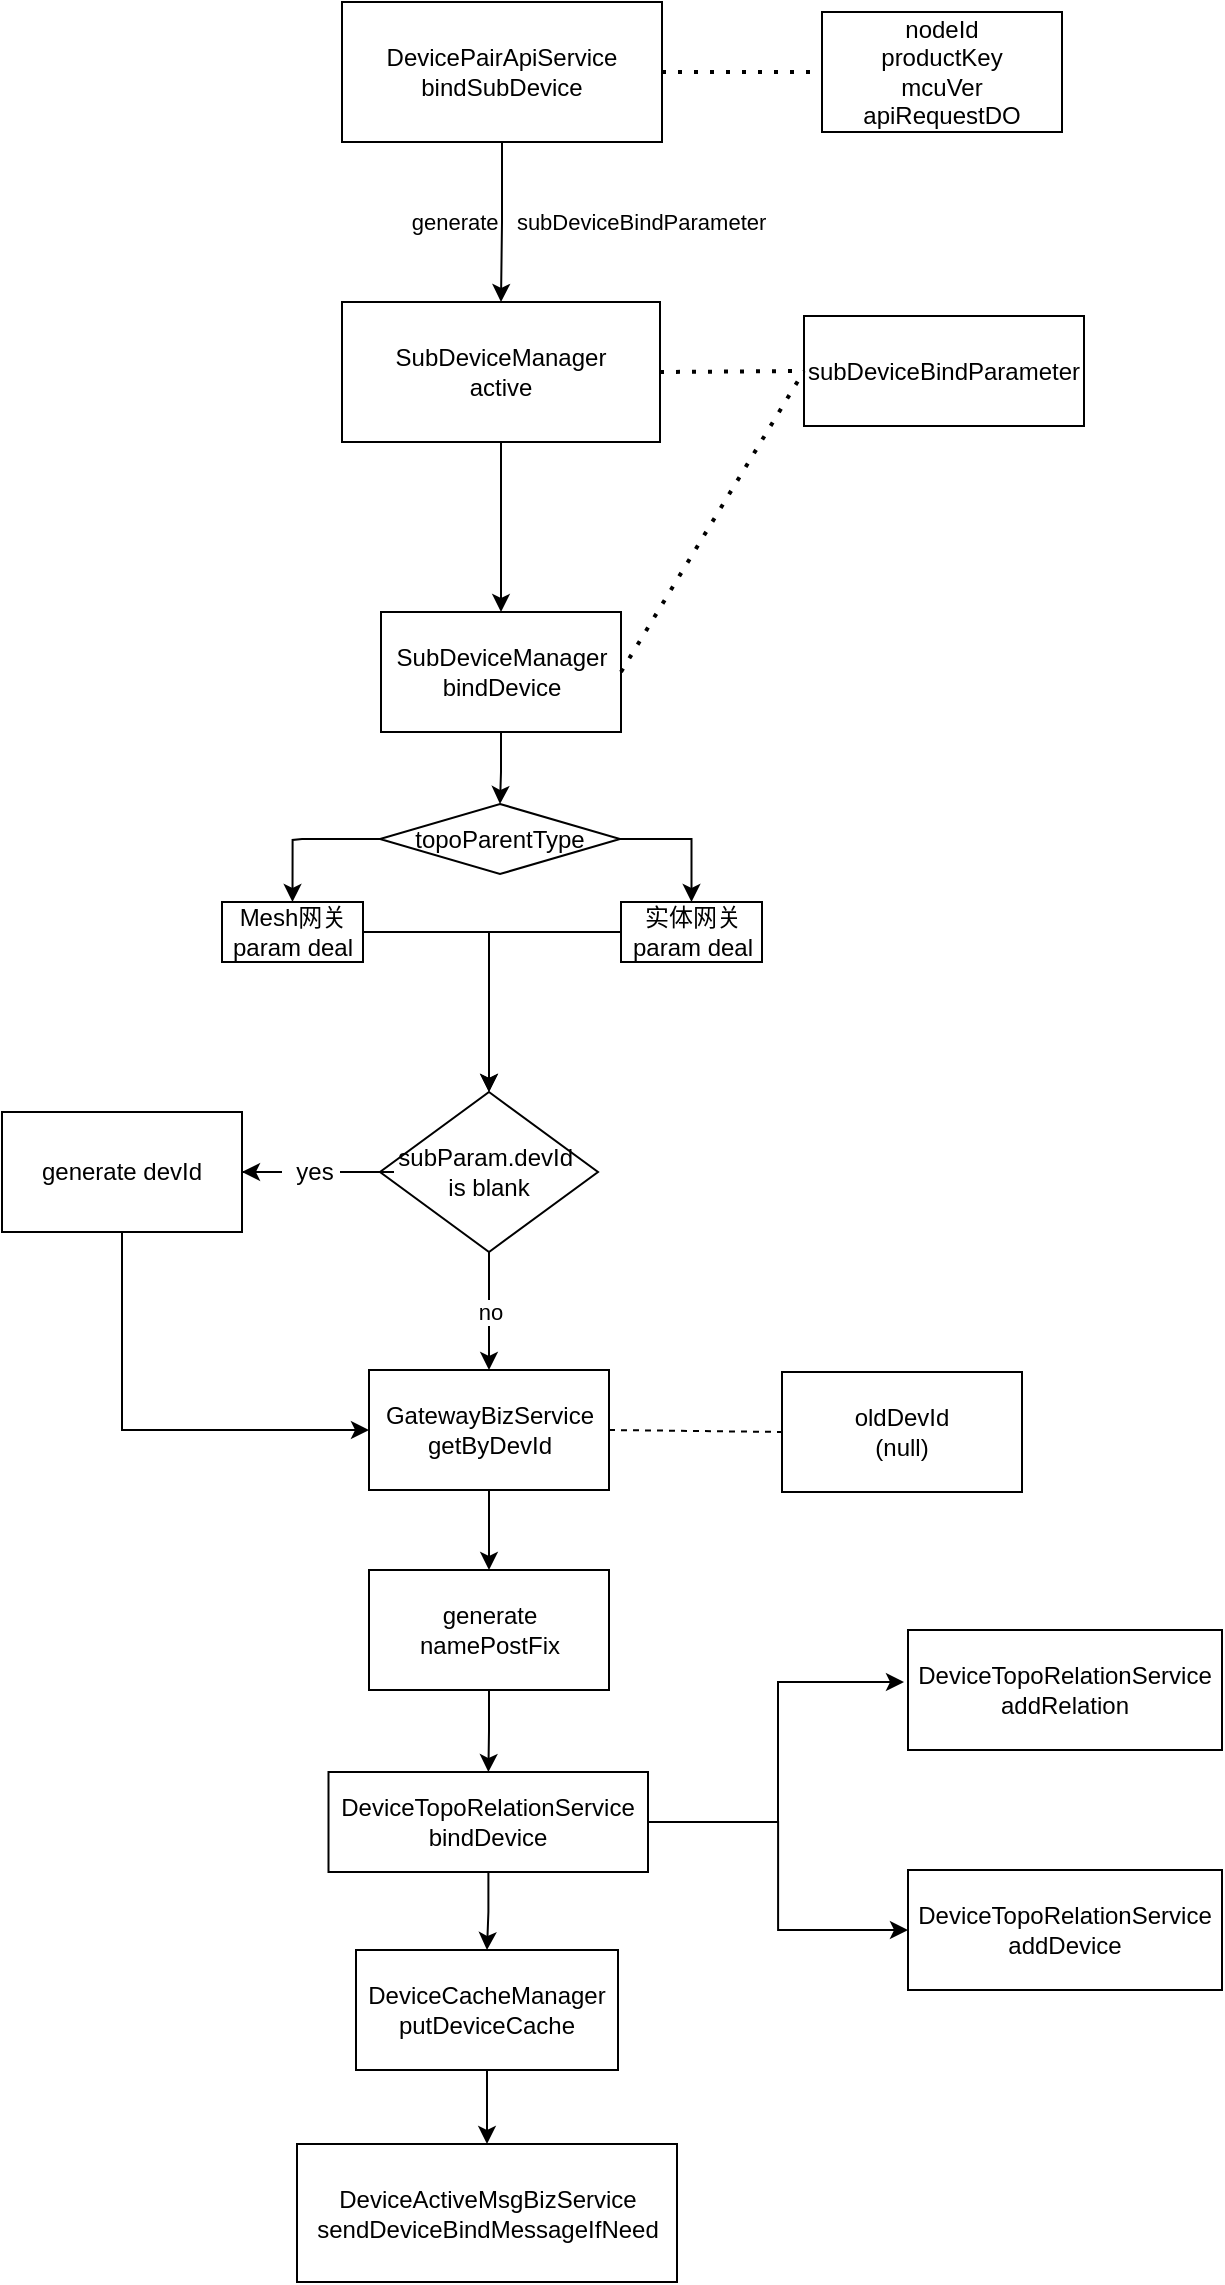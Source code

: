 <mxfile version="20.0.2" type="github">
  <diagram id="XIJ0rhotRvveLdVtdiNK" name="Page-1">
    <mxGraphModel dx="1240" dy="598" grid="1" gridSize="10" guides="1" tooltips="1" connect="1" arrows="1" fold="1" page="1" pageScale="1" pageWidth="827" pageHeight="1169" math="0" shadow="0">
      <root>
        <mxCell id="0" />
        <mxCell id="1" parent="0" />
        <mxCell id="Oniez7Si2dpmKcad5hq5-52" value="" style="edgeStyle=orthogonalEdgeStyle;rounded=0;orthogonalLoop=1;jettySize=auto;html=1;" edge="1" parent="1" source="Oniez7Si2dpmKcad5hq5-45" target="Oniez7Si2dpmKcad5hq5-46">
          <mxGeometry relative="1" as="geometry" />
        </mxCell>
        <mxCell id="Oniez7Si2dpmKcad5hq5-53" value="generate&amp;nbsp; &amp;nbsp;subDeviceBindParameter" style="edgeLabel;html=1;align=center;verticalAlign=middle;resizable=0;points=[];labelBackgroundColor=none;" vertex="1" connectable="0" parent="Oniez7Si2dpmKcad5hq5-52">
          <mxGeometry x="-0.106" y="4" relative="1" as="geometry">
            <mxPoint x="39" y="4" as="offset" />
          </mxGeometry>
        </mxCell>
        <mxCell id="Oniez7Si2dpmKcad5hq5-45" value="&lt;span style=&quot;&quot; data-slate-fragment=&quot;JTVCJTdCJTIydHlwZSUyMiUzQSUyMnBhcmFncmFwaCUyMiUyQyUyMnByb3BzJTIyJTNBJTdCJTIyZGF0YS1zbGFzaC1pZCUyMiUzQSUyMjI2MDc5MUJENSUyMiU3RCUyQyUyMmNoaWxkcmVuJTIyJTNBJTVCJTdCJTIycHJvcHMlMjIlM0ElN0IlMjJkYXRhLXNsYXNoLWlkJTIyJTNBJTIyMTYwRjcxRTk5JTIyJTdEJTJDJTIydGV4dCUyMiUzQSUyMkRldmljZVBhaXJBcGlTZXJ2aWNlLmJpbmRTdWJEZXZpY2UlMjIlN0QlNUQlN0QlNUQ=&quot;&gt;DevicePairApiService&lt;br&gt;bindSubDevice&lt;/span&gt;" style="rounded=0;whiteSpace=wrap;html=1;" vertex="1" parent="1">
          <mxGeometry x="330" y="40" width="160" height="70" as="geometry" />
        </mxCell>
        <mxCell id="Oniez7Si2dpmKcad5hq5-58" value="" style="edgeStyle=orthogonalEdgeStyle;rounded=0;orthogonalLoop=1;jettySize=auto;html=1;" edge="1" parent="1" source="Oniez7Si2dpmKcad5hq5-46" target="Oniez7Si2dpmKcad5hq5-57">
          <mxGeometry relative="1" as="geometry" />
        </mxCell>
        <mxCell id="Oniez7Si2dpmKcad5hq5-46" value="SubDeviceManager&lt;br&gt;active" style="rounded=0;whiteSpace=wrap;html=1;" vertex="1" parent="1">
          <mxGeometry x="330" y="190" width="159" height="70" as="geometry" />
        </mxCell>
        <mxCell id="Oniez7Si2dpmKcad5hq5-50" value="" style="endArrow=none;dashed=1;html=1;dashPattern=1 3;strokeWidth=2;rounded=0;exitX=1;exitY=0.5;exitDx=0;exitDy=0;" edge="1" parent="1" source="Oniez7Si2dpmKcad5hq5-45" target="Oniez7Si2dpmKcad5hq5-51">
          <mxGeometry width="50" height="50" relative="1" as="geometry">
            <mxPoint x="590" y="140" as="sourcePoint" />
            <mxPoint x="550" y="75" as="targetPoint" />
          </mxGeometry>
        </mxCell>
        <mxCell id="Oniez7Si2dpmKcad5hq5-51" value="nodeId&lt;br&gt;productKey&lt;br&gt;mcuVer&lt;br&gt;apiRequestDO" style="rounded=0;whiteSpace=wrap;html=1;" vertex="1" parent="1">
          <mxGeometry x="570" y="45" width="120" height="60" as="geometry" />
        </mxCell>
        <mxCell id="Oniez7Si2dpmKcad5hq5-54" value="" style="endArrow=none;dashed=1;html=1;dashPattern=1 3;strokeWidth=2;rounded=0;exitX=1;exitY=0.5;exitDx=0;exitDy=0;entryX=0;entryY=0.5;entryDx=0;entryDy=0;" edge="1" parent="1" source="Oniez7Si2dpmKcad5hq5-46" target="Oniez7Si2dpmKcad5hq5-55">
          <mxGeometry width="50" height="50" relative="1" as="geometry">
            <mxPoint x="590" y="110" as="sourcePoint" />
            <mxPoint x="560" y="220" as="targetPoint" />
          </mxGeometry>
        </mxCell>
        <mxCell id="Oniez7Si2dpmKcad5hq5-55" value="subDeviceBindParameter" style="rounded=0;whiteSpace=wrap;html=1;" vertex="1" parent="1">
          <mxGeometry x="561" y="197" width="140" height="55" as="geometry" />
        </mxCell>
        <mxCell id="Oniez7Si2dpmKcad5hq5-61" value="" style="edgeStyle=orthogonalEdgeStyle;rounded=0;orthogonalLoop=1;jettySize=auto;html=1;" edge="1" parent="1" source="Oniez7Si2dpmKcad5hq5-57" target="Oniez7Si2dpmKcad5hq5-60">
          <mxGeometry relative="1" as="geometry" />
        </mxCell>
        <mxCell id="Oniez7Si2dpmKcad5hq5-57" value="SubDeviceManager&lt;br&gt;bindDevice" style="whiteSpace=wrap;html=1;rounded=0;" vertex="1" parent="1">
          <mxGeometry x="349.5" y="345" width="120" height="60" as="geometry" />
        </mxCell>
        <mxCell id="Oniez7Si2dpmKcad5hq5-59" value="" style="endArrow=none;dashed=1;html=1;dashPattern=1 3;strokeWidth=2;rounded=0;exitX=1;exitY=0.5;exitDx=0;exitDy=0;entryX=0;entryY=0.5;entryDx=0;entryDy=0;" edge="1" parent="1" source="Oniez7Si2dpmKcad5hq5-57" target="Oniez7Si2dpmKcad5hq5-55">
          <mxGeometry width="50" height="50" relative="1" as="geometry">
            <mxPoint x="560" y="340" as="sourcePoint" />
            <mxPoint x="610" y="290" as="targetPoint" />
          </mxGeometry>
        </mxCell>
        <mxCell id="Oniez7Si2dpmKcad5hq5-63" value="" style="edgeStyle=orthogonalEdgeStyle;rounded=0;orthogonalLoop=1;jettySize=auto;html=1;" edge="1" parent="1" source="Oniez7Si2dpmKcad5hq5-60" target="Oniez7Si2dpmKcad5hq5-62">
          <mxGeometry relative="1" as="geometry" />
        </mxCell>
        <mxCell id="Oniez7Si2dpmKcad5hq5-65" value="" style="edgeStyle=orthogonalEdgeStyle;rounded=0;orthogonalLoop=1;jettySize=auto;html=1;entryX=0.5;entryY=0;entryDx=0;entryDy=0;" edge="1" parent="1" source="Oniez7Si2dpmKcad5hq5-60" target="Oniez7Si2dpmKcad5hq5-66">
          <mxGeometry relative="1" as="geometry">
            <mxPoint x="259.478" y="510" as="targetPoint" />
            <Array as="points">
              <mxPoint x="310" y="459" />
              <mxPoint x="305" y="459" />
            </Array>
          </mxGeometry>
        </mxCell>
        <mxCell id="Oniez7Si2dpmKcad5hq5-60" value="topoParentType" style="rhombus;whiteSpace=wrap;html=1;rounded=0;" vertex="1" parent="1">
          <mxGeometry x="349" y="441" width="120" height="35" as="geometry" />
        </mxCell>
        <mxCell id="Oniez7Si2dpmKcad5hq5-75" style="edgeStyle=orthogonalEdgeStyle;rounded=0;orthogonalLoop=1;jettySize=auto;html=1;entryX=0.5;entryY=0;entryDx=0;entryDy=0;" edge="1" parent="1" source="Oniez7Si2dpmKcad5hq5-62" target="Oniez7Si2dpmKcad5hq5-72">
          <mxGeometry relative="1" as="geometry" />
        </mxCell>
        <mxCell id="Oniez7Si2dpmKcad5hq5-62" value="实体网关&lt;br&gt;param deal" style="whiteSpace=wrap;html=1;rounded=0;" vertex="1" parent="1">
          <mxGeometry x="469.5" y="490" width="70.5" height="30" as="geometry" />
        </mxCell>
        <mxCell id="Oniez7Si2dpmKcad5hq5-74" style="edgeStyle=orthogonalEdgeStyle;rounded=0;orthogonalLoop=1;jettySize=auto;html=1;entryX=0.5;entryY=0;entryDx=0;entryDy=0;" edge="1" parent="1" source="Oniez7Si2dpmKcad5hq5-66" target="Oniez7Si2dpmKcad5hq5-72">
          <mxGeometry relative="1" as="geometry" />
        </mxCell>
        <mxCell id="Oniez7Si2dpmKcad5hq5-66" value="Mesh网关&lt;br&gt;param deal" style="whiteSpace=wrap;html=1;rounded=0;" vertex="1" parent="1">
          <mxGeometry x="270" y="490" width="70.5" height="30" as="geometry" />
        </mxCell>
        <mxCell id="Oniez7Si2dpmKcad5hq5-76" value="no" style="edgeStyle=orthogonalEdgeStyle;rounded=0;orthogonalLoop=1;jettySize=auto;html=1;" edge="1" parent="1" source="Oniez7Si2dpmKcad5hq5-72" target="Oniez7Si2dpmKcad5hq5-81">
          <mxGeometry relative="1" as="geometry">
            <mxPoint x="403.5" y="760" as="targetPoint" />
          </mxGeometry>
        </mxCell>
        <mxCell id="Oniez7Si2dpmKcad5hq5-80" value="" style="edgeStyle=orthogonalEdgeStyle;rounded=0;orthogonalLoop=1;jettySize=auto;html=1;startArrow=none;" edge="1" parent="1" source="Oniez7Si2dpmKcad5hq5-83" target="Oniez7Si2dpmKcad5hq5-79">
          <mxGeometry relative="1" as="geometry" />
        </mxCell>
        <mxCell id="Oniez7Si2dpmKcad5hq5-72" value="subParam.devId&amp;nbsp;&lt;br&gt;is blank" style="rhombus;whiteSpace=wrap;html=1;labelBackgroundColor=none;" vertex="1" parent="1">
          <mxGeometry x="349" y="585" width="109" height="80" as="geometry" />
        </mxCell>
        <mxCell id="Oniez7Si2dpmKcad5hq5-111" style="edgeStyle=orthogonalEdgeStyle;rounded=0;orthogonalLoop=1;jettySize=auto;html=1;entryX=0;entryY=0.5;entryDx=0;entryDy=0;fontColor=default;" edge="1" parent="1" source="Oniez7Si2dpmKcad5hq5-79" target="Oniez7Si2dpmKcad5hq5-81">
          <mxGeometry relative="1" as="geometry">
            <Array as="points">
              <mxPoint x="220" y="754" />
            </Array>
          </mxGeometry>
        </mxCell>
        <mxCell id="Oniez7Si2dpmKcad5hq5-79" value="generate devId" style="whiteSpace=wrap;html=1;labelBackgroundColor=none;" vertex="1" parent="1">
          <mxGeometry x="160" y="595" width="120" height="60" as="geometry" />
        </mxCell>
        <mxCell id="Oniez7Si2dpmKcad5hq5-99" value="" style="edgeStyle=orthogonalEdgeStyle;rounded=0;orthogonalLoop=1;jettySize=auto;html=1;fontColor=default;" edge="1" parent="1" source="Oniez7Si2dpmKcad5hq5-81" target="Oniez7Si2dpmKcad5hq5-98">
          <mxGeometry relative="1" as="geometry" />
        </mxCell>
        <mxCell id="Oniez7Si2dpmKcad5hq5-81" value="GatewayBizService&lt;br&gt;getByDevId" style="rounded=0;whiteSpace=wrap;html=1;labelBackgroundColor=none;" vertex="1" parent="1">
          <mxGeometry x="343.5" y="724" width="120" height="60" as="geometry" />
        </mxCell>
        <mxCell id="Oniez7Si2dpmKcad5hq5-83" value="yes" style="text;align=center;verticalAlign=middle;resizable=0;points=[];autosize=1;strokeColor=none;fillColor=none;imageAspect=1;fontColor=default;labelBorderColor=none;html=1;" vertex="1" parent="1">
          <mxGeometry x="296" y="610" width="40" height="30" as="geometry" />
        </mxCell>
        <mxCell id="Oniez7Si2dpmKcad5hq5-89" value="" style="edgeStyle=orthogonalEdgeStyle;rounded=0;orthogonalLoop=1;jettySize=auto;html=1;endArrow=none;" edge="1" parent="1" source="Oniez7Si2dpmKcad5hq5-72" target="Oniez7Si2dpmKcad5hq5-83">
          <mxGeometry relative="1" as="geometry">
            <mxPoint x="349" y="625" as="sourcePoint" />
            <mxPoint x="280" y="625" as="targetPoint" />
          </mxGeometry>
        </mxCell>
        <mxCell id="Oniez7Si2dpmKcad5hq5-94" value="oldDevId&lt;br&gt;(null)&lt;br&gt;" style="rounded=0;whiteSpace=wrap;html=1;labelBackgroundColor=none;labelBorderColor=none;fontColor=default;strokeColor=default;" vertex="1" parent="1">
          <mxGeometry x="550.0" y="725" width="120" height="60" as="geometry" />
        </mxCell>
        <mxCell id="Oniez7Si2dpmKcad5hq5-97" value="" style="endArrow=none;dashed=1;html=1;rounded=0;fontColor=default;exitX=1;exitY=0.5;exitDx=0;exitDy=0;entryX=0;entryY=0.5;entryDx=0;entryDy=0;" edge="1" parent="1" source="Oniez7Si2dpmKcad5hq5-81" target="Oniez7Si2dpmKcad5hq5-94">
          <mxGeometry width="50" height="50" relative="1" as="geometry">
            <mxPoint x="560" y="795" as="sourcePoint" />
            <mxPoint x="610" y="745" as="targetPoint" />
          </mxGeometry>
        </mxCell>
        <mxCell id="Oniez7Si2dpmKcad5hq5-101" value="" style="edgeStyle=orthogonalEdgeStyle;rounded=0;orthogonalLoop=1;jettySize=auto;html=1;fontColor=default;" edge="1" parent="1" source="Oniez7Si2dpmKcad5hq5-98" target="Oniez7Si2dpmKcad5hq5-100">
          <mxGeometry relative="1" as="geometry" />
        </mxCell>
        <mxCell id="Oniez7Si2dpmKcad5hq5-98" value="generate namePostFix" style="whiteSpace=wrap;html=1;rounded=0;labelBackgroundColor=none;" vertex="1" parent="1">
          <mxGeometry x="343.5" y="824" width="120" height="60" as="geometry" />
        </mxCell>
        <mxCell id="Oniez7Si2dpmKcad5hq5-104" value="" style="edgeStyle=orthogonalEdgeStyle;rounded=0;orthogonalLoop=1;jettySize=auto;html=1;fontColor=default;" edge="1" parent="1">
          <mxGeometry relative="1" as="geometry">
            <mxPoint x="481" y="950.0" as="sourcePoint" />
            <mxPoint x="611" y="880.0" as="targetPoint" />
            <Array as="points">
              <mxPoint x="548" y="950" />
              <mxPoint x="548" y="880" />
            </Array>
          </mxGeometry>
        </mxCell>
        <mxCell id="Oniez7Si2dpmKcad5hq5-109" value="" style="edgeStyle=orthogonalEdgeStyle;rounded=0;orthogonalLoop=1;jettySize=auto;html=1;fontColor=default;" edge="1" parent="1" source="Oniez7Si2dpmKcad5hq5-100" target="Oniez7Si2dpmKcad5hq5-108">
          <mxGeometry relative="1" as="geometry" />
        </mxCell>
        <mxCell id="Oniez7Si2dpmKcad5hq5-110" style="edgeStyle=orthogonalEdgeStyle;rounded=0;orthogonalLoop=1;jettySize=auto;html=1;fontColor=default;" edge="1" parent="1" source="Oniez7Si2dpmKcad5hq5-100" target="Oniez7Si2dpmKcad5hq5-106">
          <mxGeometry relative="1" as="geometry" />
        </mxCell>
        <mxCell id="Oniez7Si2dpmKcad5hq5-100" value="&lt;span style=&quot;&quot; data-slate-fragment=&quot;JTVCJTdCJTIydHlwZSUyMiUzQSUyMnBhcmFncmFwaCUyMiUyQyUyMnByb3BzJTIyJTNBJTdCJTIyZGF0YS1zbGFzaC1pZCUyMiUzQSUyMkU4Q0NENTU0RCUyMiU3RCUyQyUyMmNoaWxkcmVuJTIyJTNBJTVCJTdCJTIycHJvcHMlMjIlM0ElN0IlMjJkYXRhLXNsYXNoLWlkJTIyJTNBJTIyOTg0MkQwMEFCJTIyJTdEJTJDJTIydGV4dCUyMiUzQSUyMmRldmljZVRvcG9SZWxhdGlvblNlcnZpY2UlMjIlN0QlNUQlN0QlNUQ=&quot;&gt;DeviceTopoRelationService&lt;br&gt;bindDevice&lt;br&gt;&lt;/span&gt;" style="whiteSpace=wrap;html=1;rounded=0;labelBackgroundColor=none;" vertex="1" parent="1">
          <mxGeometry x="323.25" y="925" width="159.75" height="50" as="geometry" />
        </mxCell>
        <mxCell id="Oniez7Si2dpmKcad5hq5-103" value="DeviceTopoRelationService&lt;br&gt;addRelation" style="whiteSpace=wrap;html=1;rounded=0;labelBackgroundColor=none;" vertex="1" parent="1">
          <mxGeometry x="613" y="854" width="157" height="60" as="geometry" />
        </mxCell>
        <mxCell id="Oniez7Si2dpmKcad5hq5-106" value="DeviceTopoRelationService&lt;br&gt;addDevice" style="whiteSpace=wrap;html=1;rounded=0;labelBackgroundColor=none;" vertex="1" parent="1">
          <mxGeometry x="613" y="974" width="157" height="60" as="geometry" />
        </mxCell>
        <mxCell id="Oniez7Si2dpmKcad5hq5-113" value="" style="edgeStyle=orthogonalEdgeStyle;rounded=0;orthogonalLoop=1;jettySize=auto;html=1;fontColor=default;" edge="1" parent="1" source="Oniez7Si2dpmKcad5hq5-108" target="Oniez7Si2dpmKcad5hq5-112">
          <mxGeometry relative="1" as="geometry" />
        </mxCell>
        <mxCell id="Oniez7Si2dpmKcad5hq5-108" value="&lt;span data-slate-node=&quot;text&quot;&gt;DeviceCacheManager&lt;br&gt;&lt;/span&gt;&lt;span data-slate-fragment=&quot;JTVCJTdCJTIydHlwZSUyMiUzQSUyMnBhcmFncmFwaCUyMiUyQyUyMnByb3BzJTIyJTNBJTdCJTIyZGF0YS1zbGFzaC1pZCUyMiUzQSUyMkY4MDJFMTg1RiUyMiU3RCUyQyUyMmNoaWxkcmVuJTIyJTNBJTVCJTdCJTIycHJvcHMlMjIlM0ElN0IlMjJkYXRhLXNsYXNoLWlkJTIyJTNBJTIyMURBRjY2NjYxJTIyJTdEJTJDJTIydGV4dCUyMiUzQSUyMmRldmljZUNhY2hlTWFuYWdlci4lMjIlN0QlMkMlN0IlMjJwcm9wcyUyMiUzQSU3QiUyMmRhdGEtc2xhc2gtaWQlMjIlM0ElMjI4Q0MwNTY2MjUlMjIlN0QlMkMlMjJ0ZXh0JTIyJTNBJTIycHV0RGV2aWNlQ2FjaGUlMjIlN0QlNUQlN0QlNUQ=&quot; data-slate-node=&quot;text&quot;&gt;putDeviceCache&lt;/span&gt;" style="whiteSpace=wrap;html=1;rounded=0;labelBackgroundColor=none;" vertex="1" parent="1">
          <mxGeometry x="337" y="1014" width="131" height="60" as="geometry" />
        </mxCell>
        <mxCell id="Oniez7Si2dpmKcad5hq5-112" value="&lt;span style=&quot;&quot; data-slate-fragment=&quot;JTVCJTdCJTIydHlwZSUyMiUzQSUyMnBhcmFncmFwaCUyMiUyQyUyMnByb3BzJTIyJTNBJTdCJTIyZGF0YS1zbGFzaC1pZCUyMiUzQSUyMjhFMEQ2MDlENSUyMiU3RCUyQyUyMmNoaWxkcmVuJTIyJTNBJTVCJTdCJTIycHJvcHMlMjIlM0ElN0IlMjJkYXRhLXNsYXNoLWlkJTIyJTNBJTIyNjEyMkZEQjQ4JTIyJTdEJTJDJTIydGV4dCUyMiUzQSUyMnNlbmREZXZpY2VCaW5kTWVzc2FnZUlmTmVlZCUyMiU3RCU1RCU3RCU1RA==&quot;&gt;DeviceActiveMsgBizService&lt;br&gt;sendDeviceBindMessageIfNeed&lt;/span&gt;" style="whiteSpace=wrap;html=1;rounded=0;labelBackgroundColor=none;" vertex="1" parent="1">
          <mxGeometry x="307.5" y="1111" width="190" height="69" as="geometry" />
        </mxCell>
      </root>
    </mxGraphModel>
  </diagram>
</mxfile>
